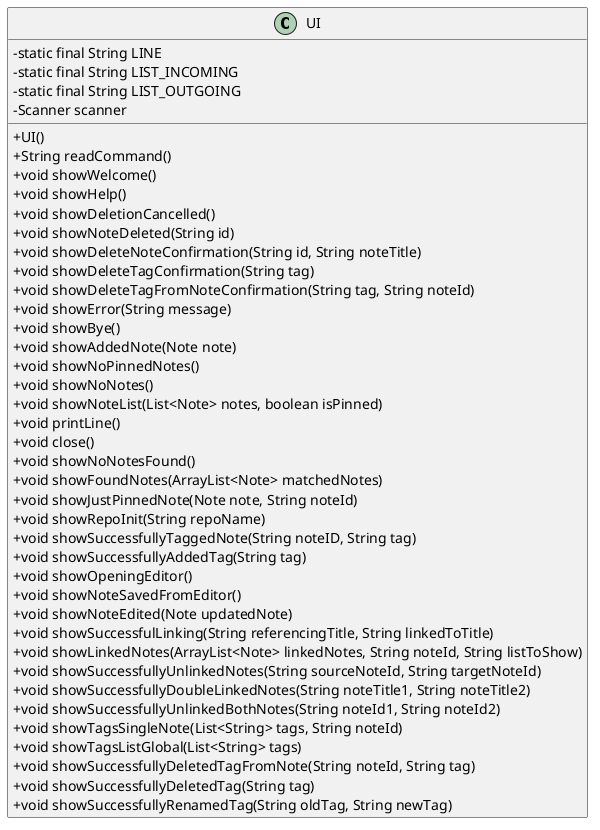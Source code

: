 @startuml UIClass
skinparam classAttributeIconSize 0

class UI {
    - static final String LINE
    - static final String LIST_INCOMING
    - static final String LIST_OUTGOING
    - Scanner scanner

    + UI()
    + String readCommand()
    + void showWelcome()
    + void showHelp()
    + void showDeletionCancelled()
    + void showNoteDeleted(String id)
    + void showDeleteNoteConfirmation(String id, String noteTitle)
    + void showDeleteTagConfirmation(String tag)
    + void showDeleteTagFromNoteConfirmation(String tag, String noteId)
    + void showError(String message)
    + void showBye()
    + void showAddedNote(Note note)
    + void showNoPinnedNotes()
    + void showNoNotes()
    + void showNoteList(List<Note> notes, boolean isPinned)
    + void printLine()
    + void close()
    + void showNoNotesFound()
    + void showFoundNotes(ArrayList<Note> matchedNotes)
    + void showJustPinnedNote(Note note, String noteId)
    + void showRepoInit(String repoName)
    + void showSuccessfullyTaggedNote(String noteID, String tag)
    + void showSuccessfullyAddedTag(String tag)
    + void showOpeningEditor()
    + void showNoteSavedFromEditor()
    + void showNoteEdited(Note updatedNote)
    + void showSuccessfulLinking(String referencingTitle, String linkedToTitle)
    + void showLinkedNotes(ArrayList<Note> linkedNotes, String noteId, String listToShow)
    + void showSuccessfullyUnlinkedNotes(String sourceNoteId, String targetNoteId)
    + void showSuccessfullyDoubleLinkedNotes(String noteTitle1, String noteTitle2)
    + void showSuccessfullyUnlinkedBothNotes(String noteId1, String noteId2)
    + void showTagsSingleNote(List<String> tags, String noteId)
    + void showTagsListGlobal(List<String> tags)
    + void showSuccessfullyDeletedTagFromNote(String noteId, String tag)
    + void showSuccessfullyDeletedTag(String tag)
    + void showSuccessfullyRenamedTag(String oldTag, String newTag)
}
@enduml
